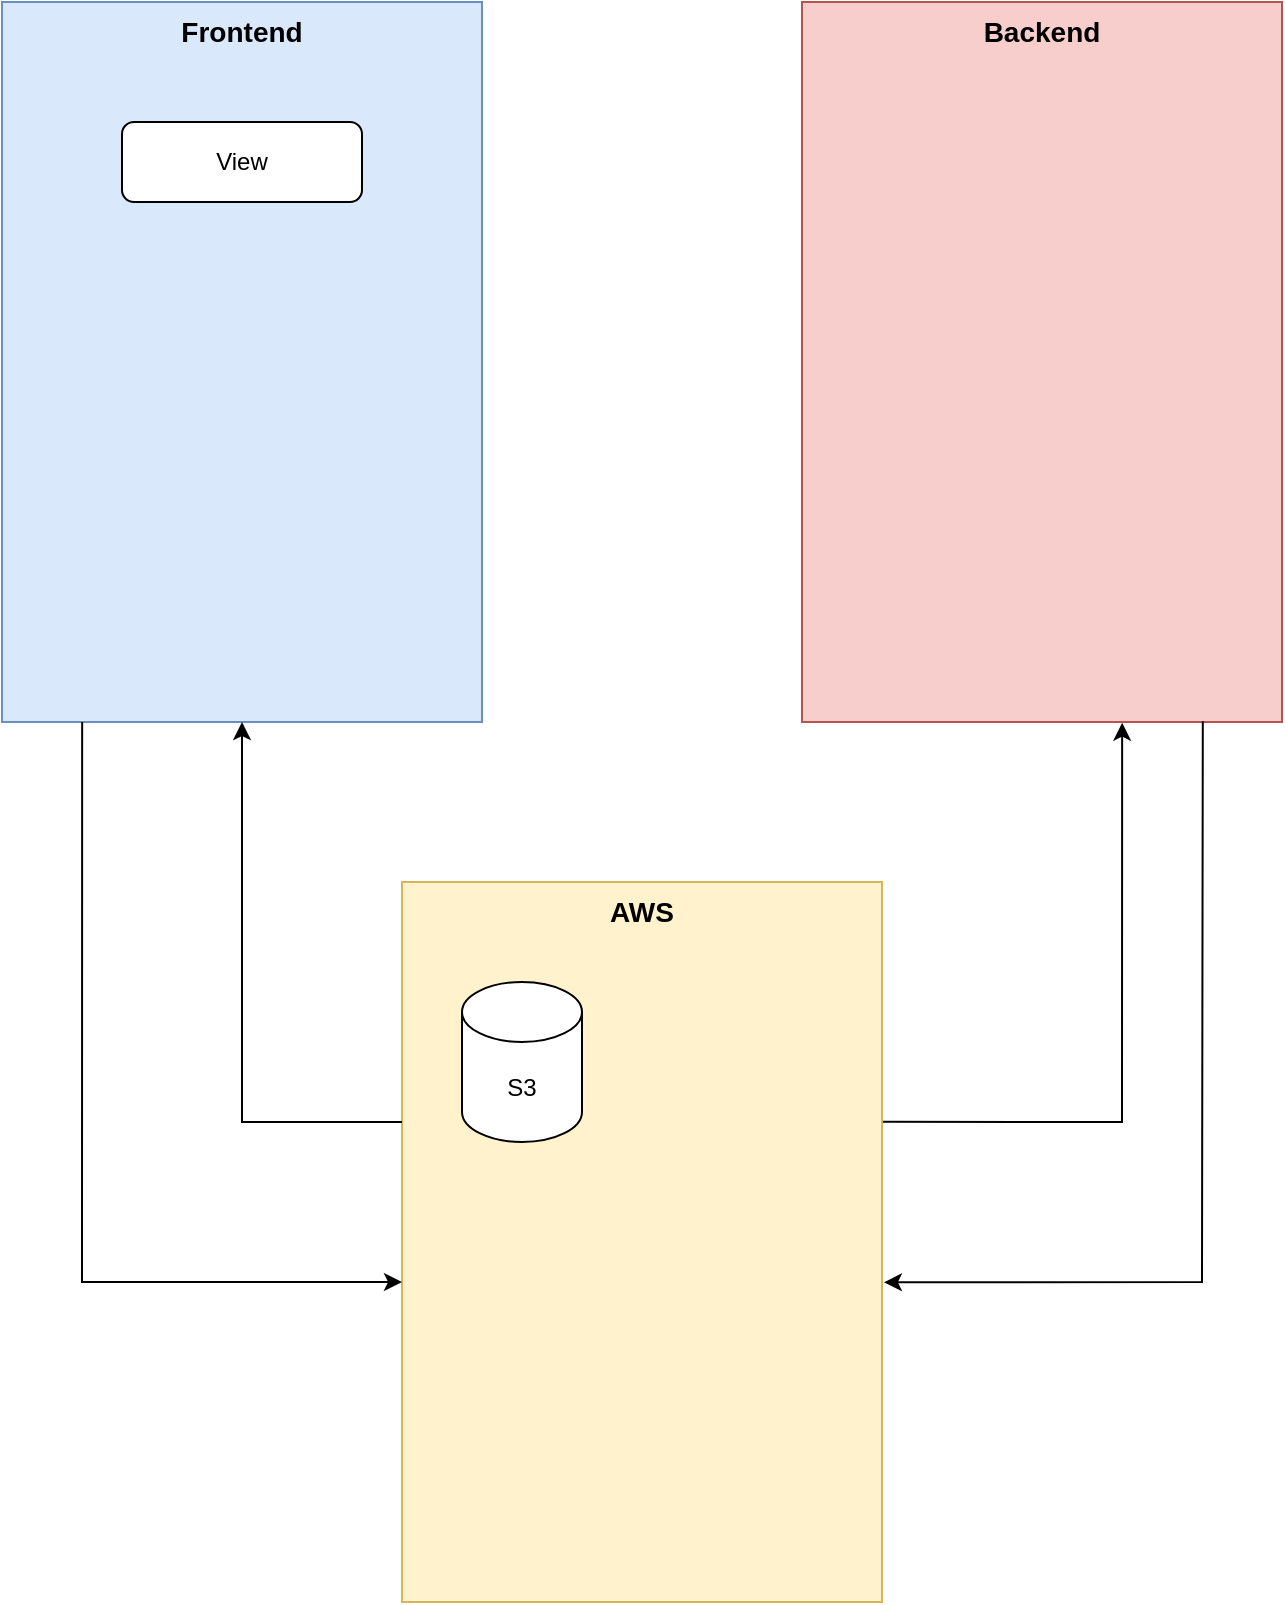 <mxfile version="21.3.7" type="device">
  <diagram name="Seite-1" id="DGZhzDIi017VfCBXo2_O">
    <mxGraphModel dx="487" dy="571" grid="1" gridSize="10" guides="1" tooltips="1" connect="1" arrows="1" fold="1" page="1" pageScale="1" pageWidth="1169" pageHeight="827" math="0" shadow="0">
      <root>
        <mxCell id="0" />
        <mxCell id="1" parent="0" />
        <mxCell id="JPW_2sHKlDIqMQg1-rqC-3" value="&lt;font style=&quot;font-size: 14px;&quot;&gt;&lt;b&gt;Frontend&lt;/b&gt;&lt;/font&gt;" style="rounded=0;whiteSpace=wrap;html=1;fillColor=#dae8fc;strokeColor=#6c8ebf;horizontal=1;verticalAlign=top;" vertex="1" parent="1">
          <mxGeometry x="120" y="80" width="240" height="360" as="geometry" />
        </mxCell>
        <mxCell id="JPW_2sHKlDIqMQg1-rqC-4" value="&lt;font style=&quot;font-size: 14px;&quot;&gt;&lt;b&gt;Backend&lt;/b&gt;&lt;/font&gt;" style="rounded=0;whiteSpace=wrap;html=1;fillColor=#f8cecc;strokeColor=#b85450;verticalAlign=top;" vertex="1" parent="1">
          <mxGeometry x="520" y="80" width="240" height="360" as="geometry" />
        </mxCell>
        <mxCell id="JPW_2sHKlDIqMQg1-rqC-5" value="&lt;font style=&quot;font-size: 14px;&quot;&gt;&lt;b&gt;AWS&lt;/b&gt;&lt;/font&gt;" style="rounded=0;whiteSpace=wrap;html=1;fillColor=#fff2cc;strokeColor=#d6b656;verticalAlign=top;" vertex="1" parent="1">
          <mxGeometry x="320" y="520" width="240" height="360" as="geometry" />
        </mxCell>
        <mxCell id="JPW_2sHKlDIqMQg1-rqC-6" value="View" style="rounded=1;whiteSpace=wrap;html=1;" vertex="1" parent="1">
          <mxGeometry x="180" y="140" width="120" height="40" as="geometry" />
        </mxCell>
        <mxCell id="JPW_2sHKlDIqMQg1-rqC-7" value="S3" style="shape=cylinder3;whiteSpace=wrap;html=1;boundedLbl=1;backgroundOutline=1;size=15;" vertex="1" parent="1">
          <mxGeometry x="350" y="570" width="60" height="80" as="geometry" />
        </mxCell>
        <mxCell id="JPW_2sHKlDIqMQg1-rqC-8" value="" style="endArrow=classic;html=1;rounded=0;exitX=0.167;exitY=1;exitDx=0;exitDy=0;exitPerimeter=0;" edge="1" parent="1" source="JPW_2sHKlDIqMQg1-rqC-3">
          <mxGeometry width="50" height="50" relative="1" as="geometry">
            <mxPoint x="470" y="550" as="sourcePoint" />
            <mxPoint x="320" y="720" as="targetPoint" />
            <Array as="points">
              <mxPoint x="160" y="720" />
              <mxPoint x="240" y="720" />
            </Array>
          </mxGeometry>
        </mxCell>
        <mxCell id="JPW_2sHKlDIqMQg1-rqC-9" value="" style="endArrow=classic;html=1;rounded=0;entryX=0.5;entryY=1;entryDx=0;entryDy=0;" edge="1" parent="1" target="JPW_2sHKlDIqMQg1-rqC-3">
          <mxGeometry width="50" height="50" relative="1" as="geometry">
            <mxPoint x="320" y="640" as="sourcePoint" />
            <mxPoint x="290" y="800" as="targetPoint" />
            <Array as="points">
              <mxPoint x="240" y="640" />
            </Array>
          </mxGeometry>
        </mxCell>
        <mxCell id="JPW_2sHKlDIqMQg1-rqC-10" value="" style="endArrow=classic;html=1;rounded=0;entryX=1.004;entryY=0.556;entryDx=0;entryDy=0;exitX=0.835;exitY=0.999;exitDx=0;exitDy=0;entryPerimeter=0;exitPerimeter=0;" edge="1" parent="1" source="JPW_2sHKlDIqMQg1-rqC-4" target="JPW_2sHKlDIqMQg1-rqC-5">
          <mxGeometry width="50" height="50" relative="1" as="geometry">
            <mxPoint x="700" y="490" as="sourcePoint" />
            <mxPoint x="876" y="698" as="targetPoint" />
            <Array as="points">
              <mxPoint x="720" y="720" />
            </Array>
          </mxGeometry>
        </mxCell>
        <mxCell id="JPW_2sHKlDIqMQg1-rqC-11" value="" style="endArrow=classic;html=1;rounded=0;entryX=0.667;entryY=1.001;entryDx=0;entryDy=0;exitX=1.002;exitY=0.333;exitDx=0;exitDy=0;entryPerimeter=0;exitPerimeter=0;" edge="1" parent="1" source="JPW_2sHKlDIqMQg1-rqC-5" target="JPW_2sHKlDIqMQg1-rqC-4">
          <mxGeometry width="50" height="50" relative="1" as="geometry">
            <mxPoint x="689" y="450" as="sourcePoint" />
            <mxPoint x="530" y="730" as="targetPoint" />
            <Array as="points">
              <mxPoint x="680" y="640" />
            </Array>
          </mxGeometry>
        </mxCell>
      </root>
    </mxGraphModel>
  </diagram>
</mxfile>
